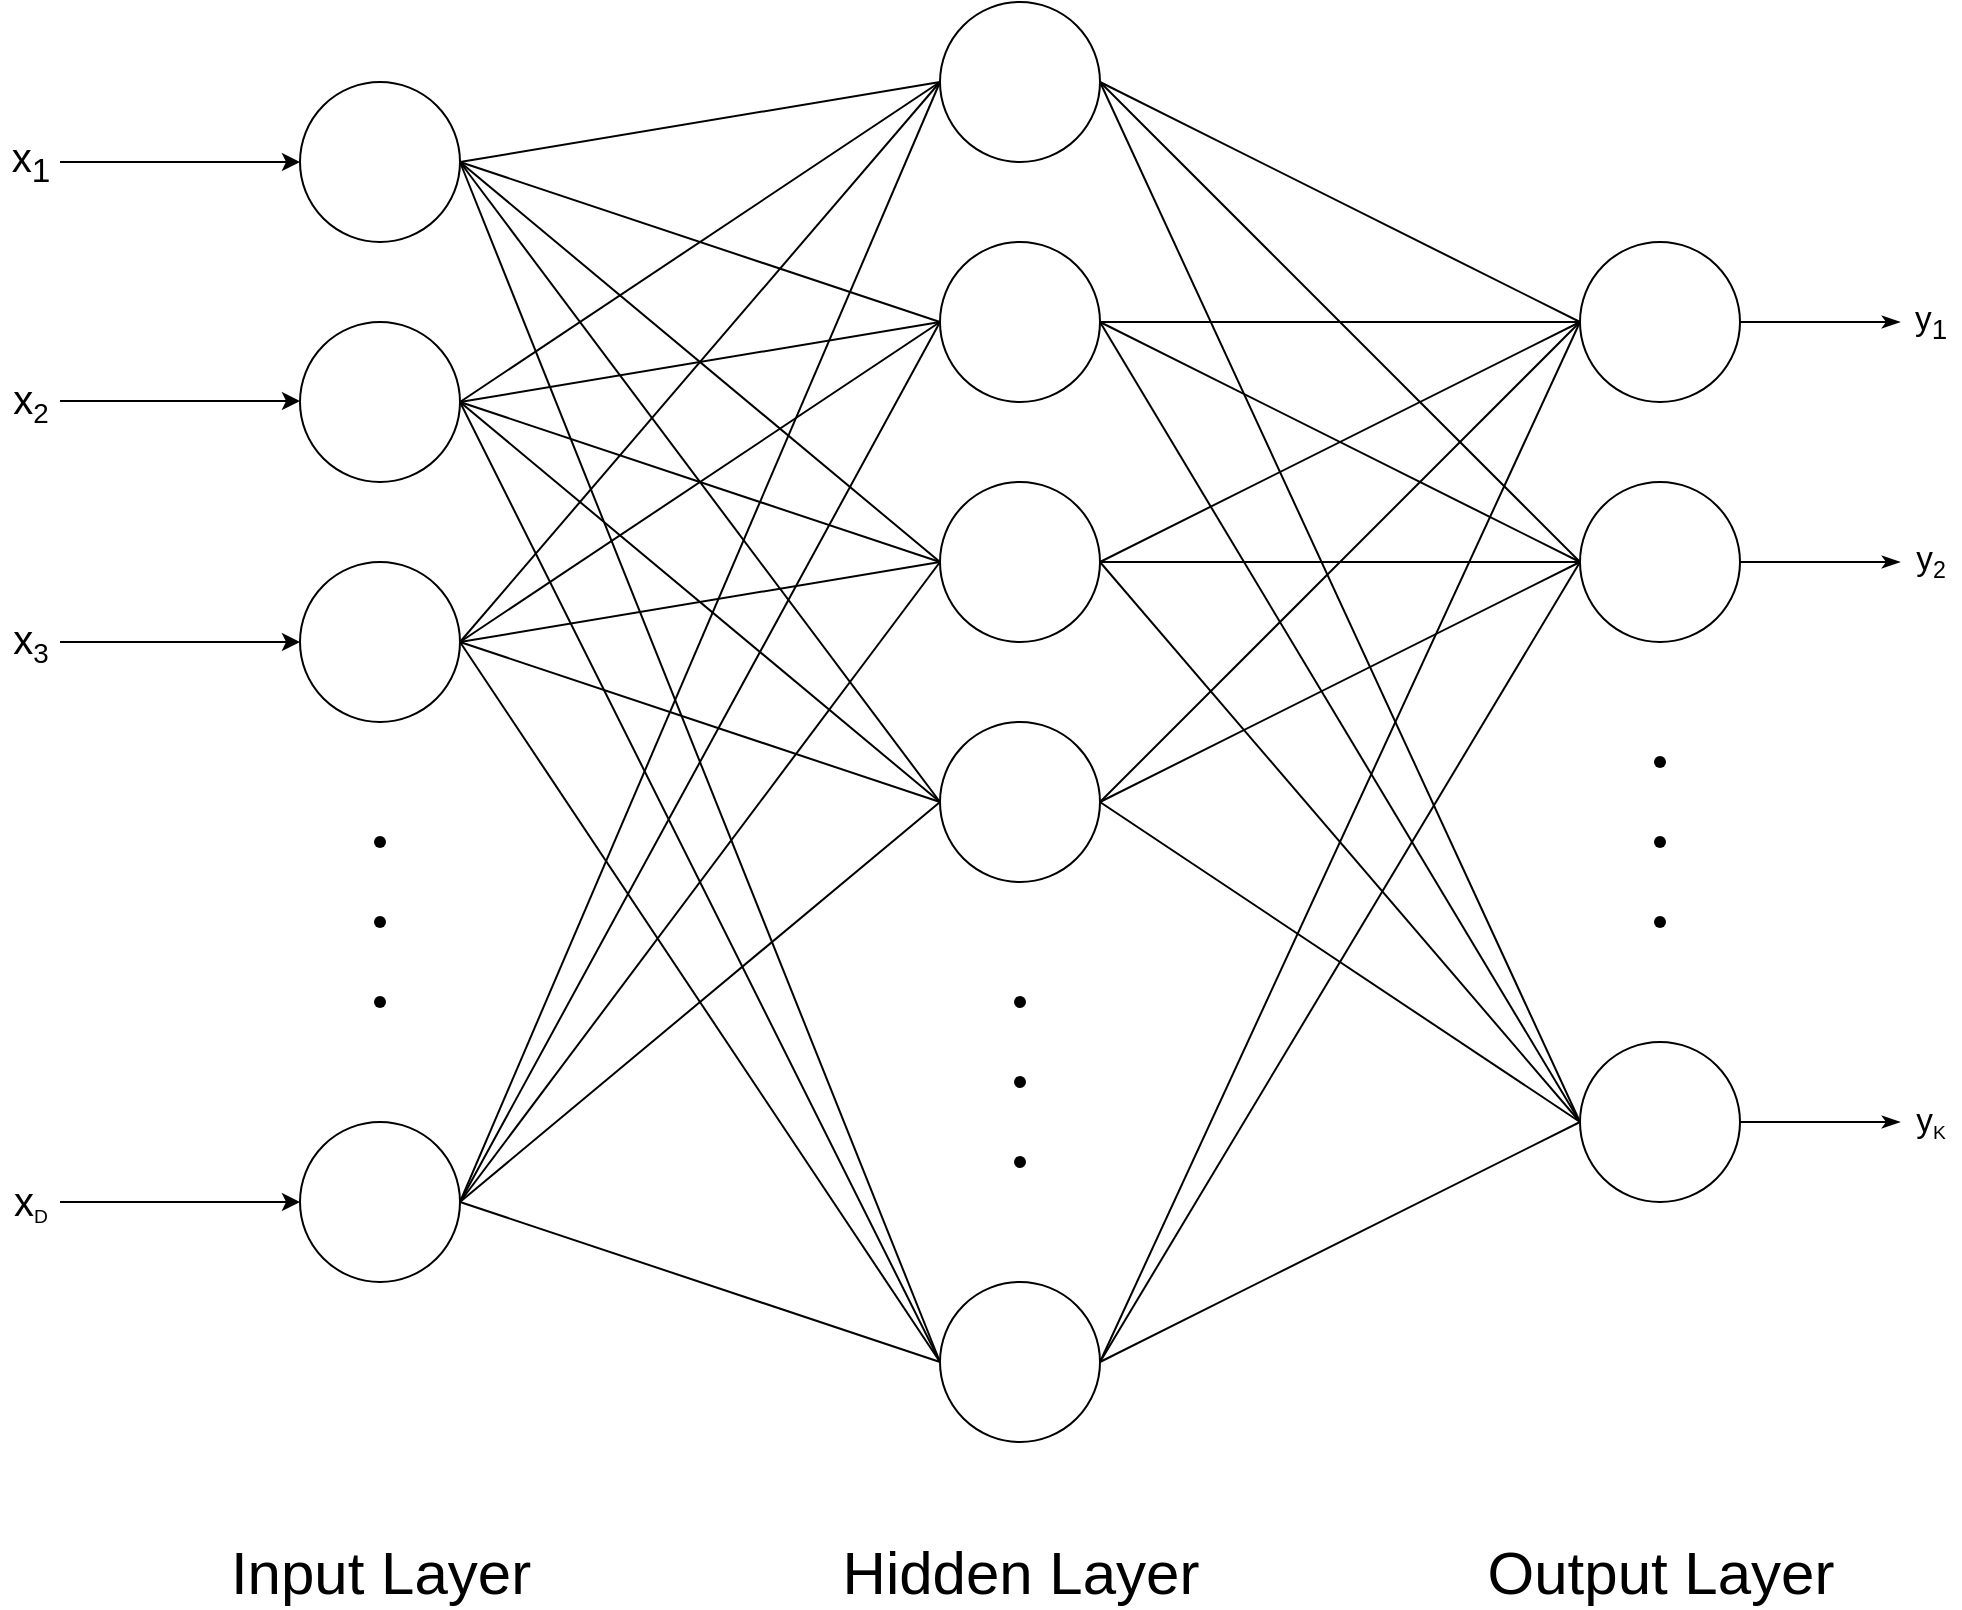 <mxfile version="14.6.1" type="github" pages="2">
  <diagram id="xYctWNXIILo5AqreTcQN" name="network_one">
    <mxGraphModel dx="1422" dy="832" grid="1" gridSize="10" guides="1" tooltips="1" connect="1" arrows="1" fold="1" page="1" pageScale="1" pageWidth="827" pageHeight="1169" math="0" shadow="0">
      <root>
        <mxCell id="0" />
        <mxCell id="1" parent="0" />
        <mxCell id="u09HpfcCriapkDaa9-cm-1" value="" style="ellipse;whiteSpace=wrap;html=1;aspect=fixed;" parent="1" vertex="1">
          <mxGeometry x="360" y="360" width="80" height="80" as="geometry" />
        </mxCell>
        <mxCell id="u09HpfcCriapkDaa9-cm-2" value="" style="ellipse;whiteSpace=wrap;html=1;aspect=fixed;" parent="1" vertex="1">
          <mxGeometry x="360" y="480" width="80" height="80" as="geometry" />
        </mxCell>
        <mxCell id="u09HpfcCriapkDaa9-cm-11" value="" style="ellipse;whiteSpace=wrap;html=1;aspect=fixed;" parent="1" vertex="1">
          <mxGeometry x="680" y="200" width="80" height="80" as="geometry" />
        </mxCell>
        <mxCell id="u09HpfcCriapkDaa9-cm-12" value="" style="ellipse;whiteSpace=wrap;html=1;aspect=fixed;" parent="1" vertex="1">
          <mxGeometry x="680" y="320" width="80" height="80" as="geometry" />
        </mxCell>
        <mxCell id="u09HpfcCriapkDaa9-cm-13" value="" style="ellipse;whiteSpace=wrap;html=1;aspect=fixed;" parent="1" vertex="1">
          <mxGeometry x="680" y="440" width="80" height="80" as="geometry" />
        </mxCell>
        <mxCell id="u09HpfcCriapkDaa9-cm-14" value="" style="ellipse;whiteSpace=wrap;html=1;aspect=fixed;" parent="1" vertex="1">
          <mxGeometry x="680" y="840" width="80" height="80" as="geometry" />
        </mxCell>
        <mxCell id="u09HpfcCriapkDaa9-cm-17" value="" style="endArrow=none;html=1;entryX=0;entryY=0.5;entryDx=0;entryDy=0;exitX=1;exitY=0.5;exitDx=0;exitDy=0;" parent="1" source="u09HpfcCriapkDaa9-cm-12" edge="1">
          <mxGeometry width="50" height="50" relative="1" as="geometry">
            <mxPoint x="760" y="440" as="sourcePoint" />
            <mxPoint x="1000" y="480" as="targetPoint" />
          </mxGeometry>
        </mxCell>
        <mxCell id="u09HpfcCriapkDaa9-cm-18" value="" style="endArrow=none;html=1;exitX=1;exitY=0.5;exitDx=0;exitDy=0;" parent="1" source="u09HpfcCriapkDaa9-cm-13" edge="1">
          <mxGeometry width="50" height="50" relative="1" as="geometry">
            <mxPoint x="760" y="560" as="sourcePoint" />
            <mxPoint x="1000" y="480" as="targetPoint" />
          </mxGeometry>
        </mxCell>
        <mxCell id="u09HpfcCriapkDaa9-cm-28" value="" style="ellipse;whiteSpace=wrap;html=1;aspect=fixed;" parent="1" vertex="1">
          <mxGeometry x="360" y="240" width="80" height="80" as="geometry" />
        </mxCell>
        <mxCell id="u09HpfcCriapkDaa9-cm-29" value="" style="endArrow=none;html=1;entryX=0;entryY=0.5;entryDx=0;entryDy=0;exitX=1;exitY=0.5;exitDx=0;exitDy=0;endFill=0;" parent="1" target="u09HpfcCriapkDaa9-cm-11" edge="1">
          <mxGeometry width="50" height="50" relative="1" as="geometry">
            <mxPoint x="440" y="280" as="sourcePoint" />
            <mxPoint x="680" y="320" as="targetPoint" />
          </mxGeometry>
        </mxCell>
        <mxCell id="u09HpfcCriapkDaa9-cm-30" value="" style="ellipse;whiteSpace=wrap;html=1;aspect=fixed;" parent="1" vertex="1">
          <mxGeometry x="360" y="760" width="80" height="80" as="geometry" />
        </mxCell>
        <mxCell id="u09HpfcCriapkDaa9-cm-145" style="edgeStyle=orthogonalEdgeStyle;rounded=0;orthogonalLoop=1;jettySize=auto;html=1;exitX=1;exitY=0.5;exitDx=0;exitDy=0;endArrow=classicThin;endFill=1;" parent="1" source="u09HpfcCriapkDaa9-cm-33" edge="1">
          <mxGeometry relative="1" as="geometry">
            <mxPoint x="1160" y="360" as="targetPoint" />
          </mxGeometry>
        </mxCell>
        <mxCell id="u09HpfcCriapkDaa9-cm-33" value="" style="ellipse;whiteSpace=wrap;html=1;aspect=fixed;" parent="1" vertex="1">
          <mxGeometry x="1000" y="320" width="80" height="80" as="geometry" />
        </mxCell>
        <mxCell id="u09HpfcCriapkDaa9-cm-146" style="edgeStyle=orthogonalEdgeStyle;rounded=0;orthogonalLoop=1;jettySize=auto;html=1;endArrow=classicThin;endFill=1;" parent="1" source="u09HpfcCriapkDaa9-cm-37" edge="1">
          <mxGeometry relative="1" as="geometry">
            <mxPoint x="1160" y="480" as="targetPoint" />
          </mxGeometry>
        </mxCell>
        <mxCell id="u09HpfcCriapkDaa9-cm-37" value="" style="ellipse;whiteSpace=wrap;html=1;aspect=fixed;" parent="1" vertex="1">
          <mxGeometry x="1000" y="440" width="80" height="80" as="geometry" />
        </mxCell>
        <mxCell id="u09HpfcCriapkDaa9-cm-40" value="" style="endArrow=none;html=1;entryX=0;entryY=0.5;entryDx=0;entryDy=0;exitX=1;exitY=0.5;exitDx=0;exitDy=0;" parent="1" source="u09HpfcCriapkDaa9-cm-11" edge="1">
          <mxGeometry width="50" height="50" relative="1" as="geometry">
            <mxPoint x="760" y="320" as="sourcePoint" />
            <mxPoint x="1000" y="360" as="targetPoint" />
          </mxGeometry>
        </mxCell>
        <mxCell id="u09HpfcCriapkDaa9-cm-49" value="" style="ellipse;whiteSpace=wrap;html=1;aspect=fixed;" parent="1" vertex="1">
          <mxGeometry x="680" y="560" width="80" height="80" as="geometry" />
        </mxCell>
        <mxCell id="u09HpfcCriapkDaa9-cm-54" value="" style="endArrow=none;html=1;exitX=1;exitY=0.5;exitDx=0;exitDy=0;entryX=0;entryY=0.5;entryDx=0;entryDy=0;" parent="1" source="u09HpfcCriapkDaa9-cm-49" target="u09HpfcCriapkDaa9-cm-37" edge="1">
          <mxGeometry width="50" height="50" relative="1" as="geometry">
            <mxPoint x="760" y="680" as="sourcePoint" />
            <mxPoint x="1000" y="600" as="targetPoint" />
          </mxGeometry>
        </mxCell>
        <mxCell id="u09HpfcCriapkDaa9-cm-56" value="" style="endArrow=none;html=1;entryX=0;entryY=0.5;entryDx=0;entryDy=0;exitX=1;exitY=0.5;exitDx=0;exitDy=0;" parent="1" source="u09HpfcCriapkDaa9-cm-49" target="u09HpfcCriapkDaa9-cm-60" edge="1">
          <mxGeometry width="50" height="50" relative="1" as="geometry">
            <mxPoint x="760" y="680" as="sourcePoint" />
            <mxPoint x="1000" y="720" as="targetPoint" />
          </mxGeometry>
        </mxCell>
        <mxCell id="u09HpfcCriapkDaa9-cm-147" style="edgeStyle=orthogonalEdgeStyle;rounded=0;orthogonalLoop=1;jettySize=auto;html=1;endArrow=classicThin;endFill=1;" parent="1" source="u09HpfcCriapkDaa9-cm-60" edge="1">
          <mxGeometry relative="1" as="geometry">
            <mxPoint x="1160" y="760" as="targetPoint" />
          </mxGeometry>
        </mxCell>
        <mxCell id="u09HpfcCriapkDaa9-cm-60" value="" style="ellipse;whiteSpace=wrap;html=1;aspect=fixed;" parent="1" vertex="1">
          <mxGeometry x="1000" y="720" width="80" height="80" as="geometry" />
        </mxCell>
        <mxCell id="u09HpfcCriapkDaa9-cm-61" value="" style="endArrow=none;html=1;exitX=1;exitY=0.5;exitDx=0;exitDy=0;entryX=0;entryY=0.5;entryDx=0;entryDy=0;" parent="1" source="u09HpfcCriapkDaa9-cm-14" target="u09HpfcCriapkDaa9-cm-60" edge="1">
          <mxGeometry width="50" height="50" relative="1" as="geometry">
            <mxPoint x="760" y="920" as="sourcePoint" />
            <mxPoint x="1000" y="840" as="targetPoint" />
          </mxGeometry>
        </mxCell>
        <mxCell id="u09HpfcCriapkDaa9-cm-63" value="" style="endArrow=none;html=1;exitX=1;exitY=0.5;exitDx=0;exitDy=0;" parent="1" source="u09HpfcCriapkDaa9-cm-12" edge="1">
          <mxGeometry width="50" height="50" relative="1" as="geometry">
            <mxPoint x="760" y="440" as="sourcePoint" />
            <mxPoint x="1000" y="360" as="targetPoint" />
          </mxGeometry>
        </mxCell>
        <mxCell id="u09HpfcCriapkDaa9-cm-98" value="" style="shape=waypoint;sketch=0;size=6;pointerEvents=1;points=[];fillColor=none;resizable=0;rotatable=0;perimeter=centerPerimeter;snapToPoint=1;" parent="1" vertex="1">
          <mxGeometry x="380" y="600" width="40" height="40" as="geometry" />
        </mxCell>
        <mxCell id="u09HpfcCriapkDaa9-cm-99" value="" style="shape=waypoint;sketch=0;size=6;pointerEvents=1;points=[];fillColor=none;resizable=0;rotatable=0;perimeter=centerPerimeter;snapToPoint=1;" parent="1" vertex="1">
          <mxGeometry x="380" y="640" width="40" height="40" as="geometry" />
        </mxCell>
        <mxCell id="u09HpfcCriapkDaa9-cm-100" value="" style="shape=waypoint;sketch=0;size=6;pointerEvents=1;points=[];fillColor=none;resizable=0;rotatable=0;perimeter=centerPerimeter;snapToPoint=1;" parent="1" vertex="1">
          <mxGeometry x="380" y="680" width="40" height="40" as="geometry" />
        </mxCell>
        <mxCell id="u09HpfcCriapkDaa9-cm-101" value="" style="shape=waypoint;sketch=0;size=6;pointerEvents=1;points=[];fillColor=none;resizable=0;rotatable=0;perimeter=centerPerimeter;snapToPoint=1;" parent="1" vertex="1">
          <mxGeometry x="700" y="680" width="40" height="40" as="geometry" />
        </mxCell>
        <mxCell id="u09HpfcCriapkDaa9-cm-102" value="" style="shape=waypoint;sketch=0;size=6;pointerEvents=1;points=[];fillColor=none;resizable=0;rotatable=0;perimeter=centerPerimeter;snapToPoint=1;" parent="1" vertex="1">
          <mxGeometry x="700" y="720" width="40" height="40" as="geometry" />
        </mxCell>
        <mxCell id="u09HpfcCriapkDaa9-cm-103" value="" style="shape=waypoint;sketch=0;size=6;pointerEvents=1;points=[];fillColor=none;resizable=0;rotatable=0;perimeter=centerPerimeter;snapToPoint=1;" parent="1" vertex="1">
          <mxGeometry x="700" y="760" width="40" height="40" as="geometry" />
        </mxCell>
        <mxCell id="u09HpfcCriapkDaa9-cm-114" value="" style="endArrow=none;html=1;entryX=0;entryY=0.5;entryDx=0;entryDy=0;exitX=1;exitY=0.5;exitDx=0;exitDy=0;endFill=0;" parent="1" target="u09HpfcCriapkDaa9-cm-12" edge="1">
          <mxGeometry width="50" height="50" relative="1" as="geometry">
            <mxPoint x="440" y="400" as="sourcePoint" />
            <mxPoint x="680" y="440" as="targetPoint" />
          </mxGeometry>
        </mxCell>
        <mxCell id="u09HpfcCriapkDaa9-cm-115" value="" style="endArrow=none;html=1;entryX=0;entryY=0.5;entryDx=0;entryDy=0;exitX=1;exitY=0.5;exitDx=0;exitDy=0;endFill=0;" parent="1" target="u09HpfcCriapkDaa9-cm-13" edge="1">
          <mxGeometry width="50" height="50" relative="1" as="geometry">
            <mxPoint x="440" y="520" as="sourcePoint" />
            <mxPoint x="680" y="560" as="targetPoint" />
          </mxGeometry>
        </mxCell>
        <mxCell id="u09HpfcCriapkDaa9-cm-116" value="" style="endArrow=none;html=1;entryX=0;entryY=0.5;entryDx=0;entryDy=0;exitX=1;exitY=0.5;exitDx=0;exitDy=0;endFill=0;" parent="1" target="u09HpfcCriapkDaa9-cm-14" edge="1">
          <mxGeometry width="50" height="50" relative="1" as="geometry">
            <mxPoint x="440" y="800" as="sourcePoint" />
            <mxPoint x="680" y="840" as="targetPoint" />
          </mxGeometry>
        </mxCell>
        <mxCell id="u09HpfcCriapkDaa9-cm-118" value="" style="endArrow=none;html=1;entryX=0;entryY=0.5;entryDx=0;entryDy=0;exitX=1;exitY=0.5;exitDx=0;exitDy=0;endFill=0;" parent="1" source="u09HpfcCriapkDaa9-cm-1" target="u09HpfcCriapkDaa9-cm-11" edge="1">
          <mxGeometry width="50" height="50" relative="1" as="geometry">
            <mxPoint x="440" y="280" as="sourcePoint" />
            <mxPoint x="680" y="320" as="targetPoint" />
          </mxGeometry>
        </mxCell>
        <mxCell id="u09HpfcCriapkDaa9-cm-119" value="" style="endArrow=none;html=1;entryX=0;entryY=0.5;entryDx=0;entryDy=0;exitX=1;exitY=0.5;exitDx=0;exitDy=0;endFill=0;" parent="1" target="u09HpfcCriapkDaa9-cm-12" edge="1">
          <mxGeometry width="50" height="50" relative="1" as="geometry">
            <mxPoint x="440" y="520" as="sourcePoint" />
            <mxPoint x="680" y="440" as="targetPoint" />
          </mxGeometry>
        </mxCell>
        <mxCell id="u09HpfcCriapkDaa9-cm-120" value="" style="endArrow=none;html=1;entryX=0;entryY=0.5;entryDx=0;entryDy=0;exitX=1;exitY=0.5;exitDx=0;exitDy=0;endFill=0;" parent="1" source="u09HpfcCriapkDaa9-cm-30" target="u09HpfcCriapkDaa9-cm-49" edge="1">
          <mxGeometry width="50" height="50" relative="1" as="geometry">
            <mxPoint x="440" y="800" as="sourcePoint" />
            <mxPoint x="680" y="720" as="targetPoint" />
          </mxGeometry>
        </mxCell>
        <mxCell id="u09HpfcCriapkDaa9-cm-121" value="" style="endArrow=none;html=1;entryX=0;entryY=0.5;entryDx=0;entryDy=0;exitX=1;exitY=0.5;exitDx=0;exitDy=0;endFill=0;" parent="1" target="u09HpfcCriapkDaa9-cm-12" edge="1">
          <mxGeometry width="50" height="50" relative="1" as="geometry">
            <mxPoint x="440" y="280" as="sourcePoint" />
            <mxPoint x="680" y="320" as="targetPoint" />
          </mxGeometry>
        </mxCell>
        <mxCell id="u09HpfcCriapkDaa9-cm-122" value="" style="endArrow=none;html=1;entryX=0;entryY=0.5;entryDx=0;entryDy=0;exitX=1;exitY=0.5;exitDx=0;exitDy=0;endFill=0;" parent="1" target="u09HpfcCriapkDaa9-cm-13" edge="1">
          <mxGeometry width="50" height="50" relative="1" as="geometry">
            <mxPoint x="440" y="400" as="sourcePoint" />
            <mxPoint x="680" y="560" as="targetPoint" />
          </mxGeometry>
        </mxCell>
        <mxCell id="u09HpfcCriapkDaa9-cm-123" value="" style="endArrow=none;html=1;entryX=0;entryY=0.5;entryDx=0;entryDy=0;exitX=1;exitY=0.5;exitDx=0;exitDy=0;endFill=0;" parent="1" target="u09HpfcCriapkDaa9-cm-49" edge="1">
          <mxGeometry width="50" height="50" relative="1" as="geometry">
            <mxPoint x="440" y="520" as="sourcePoint" />
            <mxPoint x="680" y="680" as="targetPoint" />
          </mxGeometry>
        </mxCell>
        <mxCell id="u09HpfcCriapkDaa9-cm-124" value="" style="endArrow=none;html=1;entryX=0;entryY=0.5;entryDx=0;entryDy=0;exitX=1;exitY=0.5;exitDx=0;exitDy=0;endFill=0;" parent="1" target="u09HpfcCriapkDaa9-cm-14" edge="1">
          <mxGeometry width="50" height="50" relative="1" as="geometry">
            <mxPoint x="440" y="520" as="sourcePoint" />
            <mxPoint x="680" y="680" as="targetPoint" />
          </mxGeometry>
        </mxCell>
        <mxCell id="u09HpfcCriapkDaa9-cm-125" value="" style="endArrow=none;html=1;entryX=0;entryY=0.5;entryDx=0;entryDy=0;exitX=1;exitY=0.5;exitDx=0;exitDy=0;endFill=0;" parent="1" target="u09HpfcCriapkDaa9-cm-13" edge="1">
          <mxGeometry width="50" height="50" relative="1" as="geometry">
            <mxPoint x="440" y="800" as="sourcePoint" />
            <mxPoint x="680" y="680" as="targetPoint" />
          </mxGeometry>
        </mxCell>
        <mxCell id="u09HpfcCriapkDaa9-cm-126" value="" style="endArrow=none;html=1;entryX=0;entryY=0.5;entryDx=0;entryDy=0;exitX=1;exitY=0.5;exitDx=0;exitDy=0;endFill=0;" parent="1" target="u09HpfcCriapkDaa9-cm-11" edge="1">
          <mxGeometry width="50" height="50" relative="1" as="geometry">
            <mxPoint x="440" y="520" as="sourcePoint" />
            <mxPoint x="680" y="280" as="targetPoint" />
          </mxGeometry>
        </mxCell>
        <mxCell id="u09HpfcCriapkDaa9-cm-127" value="" style="endArrow=none;html=1;entryX=0;entryY=0.5;entryDx=0;entryDy=0;exitX=1;exitY=0.5;exitDx=0;exitDy=0;endFill=0;" parent="1" target="u09HpfcCriapkDaa9-cm-13" edge="1">
          <mxGeometry width="50" height="50" relative="1" as="geometry">
            <mxPoint x="440" y="280" as="sourcePoint" />
            <mxPoint x="680" y="320" as="targetPoint" />
          </mxGeometry>
        </mxCell>
        <mxCell id="u09HpfcCriapkDaa9-cm-128" value="" style="endArrow=none;html=1;entryX=0;entryY=0.5;entryDx=0;entryDy=0;exitX=1;exitY=0.5;exitDx=0;exitDy=0;endFill=0;" parent="1" target="u09HpfcCriapkDaa9-cm-49" edge="1">
          <mxGeometry width="50" height="50" relative="1" as="geometry">
            <mxPoint x="440" y="280" as="sourcePoint" />
            <mxPoint x="680" y="560" as="targetPoint" />
          </mxGeometry>
        </mxCell>
        <mxCell id="u09HpfcCriapkDaa9-cm-129" value="" style="endArrow=none;html=1;entryX=0;entryY=0.5;entryDx=0;entryDy=0;exitX=1;exitY=0.5;exitDx=0;exitDy=0;endFill=0;" parent="1" target="u09HpfcCriapkDaa9-cm-14" edge="1">
          <mxGeometry width="50" height="50" relative="1" as="geometry">
            <mxPoint x="440" y="280" as="sourcePoint" />
            <mxPoint x="680" y="680" as="targetPoint" />
          </mxGeometry>
        </mxCell>
        <mxCell id="u09HpfcCriapkDaa9-cm-130" value="" style="endArrow=none;html=1;exitX=1;exitY=0.5;exitDx=0;exitDy=0;endFill=0;entryX=0;entryY=0.5;entryDx=0;entryDy=0;" parent="1" target="u09HpfcCriapkDaa9-cm-49" edge="1">
          <mxGeometry width="50" height="50" relative="1" as="geometry">
            <mxPoint x="440" y="400" as="sourcePoint" />
            <mxPoint x="680" y="680" as="targetPoint" />
          </mxGeometry>
        </mxCell>
        <mxCell id="u09HpfcCriapkDaa9-cm-131" value="" style="endArrow=none;html=1;exitX=1;exitY=0.5;exitDx=0;exitDy=0;endFill=0;entryX=0;entryY=0.5;entryDx=0;entryDy=0;" parent="1" target="u09HpfcCriapkDaa9-cm-14" edge="1">
          <mxGeometry width="50" height="50" relative="1" as="geometry">
            <mxPoint x="440" y="400" as="sourcePoint" />
            <mxPoint x="680" y="680" as="targetPoint" />
          </mxGeometry>
        </mxCell>
        <mxCell id="u09HpfcCriapkDaa9-cm-132" value="" style="endArrow=none;html=1;entryX=0;entryY=0.5;entryDx=0;entryDy=0;exitX=1;exitY=0.5;exitDx=0;exitDy=0;endFill=0;" parent="1" target="u09HpfcCriapkDaa9-cm-12" edge="1">
          <mxGeometry width="50" height="50" relative="1" as="geometry">
            <mxPoint x="440" y="800" as="sourcePoint" />
            <mxPoint x="680" y="560" as="targetPoint" />
          </mxGeometry>
        </mxCell>
        <mxCell id="u09HpfcCriapkDaa9-cm-133" value="" style="endArrow=none;html=1;entryX=0;entryY=0.5;entryDx=0;entryDy=0;exitX=1;exitY=0.5;exitDx=0;exitDy=0;endFill=0;" parent="1" target="u09HpfcCriapkDaa9-cm-11" edge="1">
          <mxGeometry width="50" height="50" relative="1" as="geometry">
            <mxPoint x="440" y="800" as="sourcePoint" />
            <mxPoint x="680" y="440" as="targetPoint" />
          </mxGeometry>
        </mxCell>
        <mxCell id="u09HpfcCriapkDaa9-cm-134" value="" style="shape=waypoint;sketch=0;size=6;pointerEvents=1;points=[];fillColor=none;resizable=0;rotatable=0;perimeter=centerPerimeter;snapToPoint=1;" parent="1" vertex="1">
          <mxGeometry x="1020" y="560" width="40" height="40" as="geometry" />
        </mxCell>
        <mxCell id="u09HpfcCriapkDaa9-cm-135" value="" style="shape=waypoint;sketch=0;size=6;pointerEvents=1;points=[];fillColor=none;resizable=0;rotatable=0;perimeter=centerPerimeter;snapToPoint=1;" parent="1" vertex="1">
          <mxGeometry x="1020" y="600" width="40" height="40" as="geometry" />
        </mxCell>
        <mxCell id="u09HpfcCriapkDaa9-cm-136" value="" style="shape=waypoint;sketch=0;size=6;pointerEvents=1;points=[];fillColor=none;resizable=0;rotatable=0;perimeter=centerPerimeter;snapToPoint=1;" parent="1" vertex="1">
          <mxGeometry x="1020" y="640" width="40" height="40" as="geometry" />
        </mxCell>
        <mxCell id="u09HpfcCriapkDaa9-cm-137" value="" style="endArrow=none;html=1;exitX=1;exitY=0.5;exitDx=0;exitDy=0;entryX=0;entryY=0.5;entryDx=0;entryDy=0;" parent="1" source="u09HpfcCriapkDaa9-cm-13" edge="1">
          <mxGeometry width="50" height="50" relative="1" as="geometry">
            <mxPoint x="760" y="560" as="sourcePoint" />
            <mxPoint x="1000" y="360" as="targetPoint" />
          </mxGeometry>
        </mxCell>
        <mxCell id="u09HpfcCriapkDaa9-cm-138" value="" style="endArrow=none;html=1;exitX=1;exitY=0.5;exitDx=0;exitDy=0;entryX=0;entryY=0.5;entryDx=0;entryDy=0;" parent="1" source="u09HpfcCriapkDaa9-cm-49" target="u09HpfcCriapkDaa9-cm-33" edge="1">
          <mxGeometry width="50" height="50" relative="1" as="geometry">
            <mxPoint x="760" y="680" as="sourcePoint" />
            <mxPoint x="1000" y="480" as="targetPoint" />
          </mxGeometry>
        </mxCell>
        <mxCell id="u09HpfcCriapkDaa9-cm-139" value="" style="endArrow=none;html=1;entryX=0;entryY=0.5;entryDx=0;entryDy=0;exitX=1;exitY=0.5;exitDx=0;exitDy=0;" parent="1" source="u09HpfcCriapkDaa9-cm-11" target="u09HpfcCriapkDaa9-cm-37" edge="1">
          <mxGeometry width="50" height="50" relative="1" as="geometry">
            <mxPoint x="760" y="320" as="sourcePoint" />
            <mxPoint x="1000" y="360" as="targetPoint" />
          </mxGeometry>
        </mxCell>
        <mxCell id="u09HpfcCriapkDaa9-cm-140" value="" style="endArrow=none;html=1;entryX=0;entryY=0.5;entryDx=0;entryDy=0;exitX=1;exitY=0.5;exitDx=0;exitDy=0;" parent="1" source="u09HpfcCriapkDaa9-cm-11" target="u09HpfcCriapkDaa9-cm-60" edge="1">
          <mxGeometry width="50" height="50" relative="1" as="geometry">
            <mxPoint x="760" y="320" as="sourcePoint" />
            <mxPoint x="1000" y="480" as="targetPoint" />
          </mxGeometry>
        </mxCell>
        <mxCell id="u09HpfcCriapkDaa9-cm-141" value="" style="endArrow=none;html=1;entryX=0;entryY=0.5;entryDx=0;entryDy=0;exitX=1;exitY=0.5;exitDx=0;exitDy=0;" parent="1" source="u09HpfcCriapkDaa9-cm-12" target="u09HpfcCriapkDaa9-cm-60" edge="1">
          <mxGeometry width="50" height="50" relative="1" as="geometry">
            <mxPoint x="760" y="440" as="sourcePoint" />
            <mxPoint x="1000" y="880" as="targetPoint" />
          </mxGeometry>
        </mxCell>
        <mxCell id="u09HpfcCriapkDaa9-cm-142" value="" style="endArrow=none;html=1;entryX=0;entryY=0.5;entryDx=0;entryDy=0;exitX=1;exitY=0.5;exitDx=0;exitDy=0;" parent="1" source="u09HpfcCriapkDaa9-cm-13" target="u09HpfcCriapkDaa9-cm-60" edge="1">
          <mxGeometry width="50" height="50" relative="1" as="geometry">
            <mxPoint x="760" y="560" as="sourcePoint" />
            <mxPoint x="1000" y="880" as="targetPoint" />
          </mxGeometry>
        </mxCell>
        <mxCell id="u09HpfcCriapkDaa9-cm-143" value="" style="endArrow=none;html=1;exitX=1;exitY=0.5;exitDx=0;exitDy=0;entryX=0;entryY=0.5;entryDx=0;entryDy=0;" parent="1" source="u09HpfcCriapkDaa9-cm-14" target="u09HpfcCriapkDaa9-cm-37" edge="1">
          <mxGeometry width="50" height="50" relative="1" as="geometry">
            <mxPoint x="760" y="960" as="sourcePoint" />
            <mxPoint x="1000" y="760" as="targetPoint" />
          </mxGeometry>
        </mxCell>
        <mxCell id="u09HpfcCriapkDaa9-cm-144" value="" style="endArrow=none;html=1;exitX=1;exitY=0.5;exitDx=0;exitDy=0;entryX=0;entryY=0.5;entryDx=0;entryDy=0;" parent="1" source="u09HpfcCriapkDaa9-cm-14" target="u09HpfcCriapkDaa9-cm-33" edge="1">
          <mxGeometry width="50" height="50" relative="1" as="geometry">
            <mxPoint x="760" y="960" as="sourcePoint" />
            <mxPoint x="1000" y="480" as="targetPoint" />
          </mxGeometry>
        </mxCell>
        <mxCell id="u09HpfcCriapkDaa9-cm-148" value="" style="endArrow=classic;html=1;entryX=0;entryY=0.5;entryDx=0;entryDy=0;" parent="1" target="u09HpfcCriapkDaa9-cm-28" edge="1">
          <mxGeometry width="50" height="50" relative="1" as="geometry">
            <mxPoint x="240" y="280" as="sourcePoint" />
            <mxPoint x="290" y="270" as="targetPoint" />
          </mxGeometry>
        </mxCell>
        <mxCell id="u09HpfcCriapkDaa9-cm-149" value="" style="endArrow=classic;html=1;entryX=0;entryY=0.5;entryDx=0;entryDy=0;" parent="1" edge="1">
          <mxGeometry width="50" height="50" relative="1" as="geometry">
            <mxPoint x="240" y="399.5" as="sourcePoint" />
            <mxPoint x="360" y="399.5" as="targetPoint" />
          </mxGeometry>
        </mxCell>
        <mxCell id="u09HpfcCriapkDaa9-cm-150" value="" style="endArrow=classic;html=1;entryX=0;entryY=0.5;entryDx=0;entryDy=0;" parent="1" edge="1">
          <mxGeometry width="50" height="50" relative="1" as="geometry">
            <mxPoint x="240" y="520" as="sourcePoint" />
            <mxPoint x="360" y="520" as="targetPoint" />
          </mxGeometry>
        </mxCell>
        <mxCell id="u09HpfcCriapkDaa9-cm-151" value="" style="endArrow=classic;html=1;entryX=0;entryY=0.5;entryDx=0;entryDy=0;" parent="1" edge="1">
          <mxGeometry width="50" height="50" relative="1" as="geometry">
            <mxPoint x="240" y="800" as="sourcePoint" />
            <mxPoint x="360" y="800" as="targetPoint" />
          </mxGeometry>
        </mxCell>
        <mxCell id="u09HpfcCriapkDaa9-cm-183" value="&lt;font style=&quot;font-size: 20px&quot;&gt;x&lt;sub&gt;1&lt;/sub&gt;&lt;/font&gt;" style="text;html=1;align=center;verticalAlign=middle;resizable=0;points=[];autosize=1;strokeColor=none;" parent="1" vertex="1">
          <mxGeometry x="210" y="265" width="30" height="30" as="geometry" />
        </mxCell>
        <mxCell id="u09HpfcCriapkDaa9-cm-184" value="&lt;font style=&quot;font-size: 20px&quot;&gt;x&lt;/font&gt;&lt;font style=&quot;font-size: 16.667px&quot;&gt;&lt;sub&gt;2&lt;/sub&gt;&lt;/font&gt;" style="text;html=1;align=center;verticalAlign=middle;resizable=0;points=[];autosize=1;strokeColor=none;" parent="1" vertex="1">
          <mxGeometry x="210" y="385" width="30" height="30" as="geometry" />
        </mxCell>
        <mxCell id="u09HpfcCriapkDaa9-cm-185" value="&lt;font style=&quot;font-size: 20px&quot;&gt;x&lt;/font&gt;&lt;font style=&quot;font-size: 16.667px&quot;&gt;&lt;sub&gt;3&lt;/sub&gt;&lt;/font&gt;" style="text;html=1;align=center;verticalAlign=middle;resizable=0;points=[];autosize=1;strokeColor=none;" parent="1" vertex="1">
          <mxGeometry x="210" y="505" width="30" height="30" as="geometry" />
        </mxCell>
        <mxCell id="u09HpfcCriapkDaa9-cm-186" value="&lt;font style=&quot;font-size: 20px&quot;&gt;x&lt;/font&gt;&lt;font style=&quot;font-size: 11.574px&quot;&gt;&lt;sub&gt;D&lt;/sub&gt;&lt;/font&gt;" style="text;html=1;align=center;verticalAlign=middle;resizable=0;points=[];autosize=1;strokeColor=none;" parent="1" vertex="1">
          <mxGeometry x="210" y="785" width="30" height="30" as="geometry" />
        </mxCell>
        <mxCell id="u09HpfcCriapkDaa9-cm-188" value="&lt;span style=&quot;font-size: 16.667px&quot;&gt;y&lt;sub&gt;1&lt;/sub&gt;&lt;/span&gt;" style="text;html=1;align=center;verticalAlign=middle;resizable=0;points=[];autosize=1;strokeColor=none;" parent="1" vertex="1">
          <mxGeometry x="1160" y="350" width="30" height="20" as="geometry" />
        </mxCell>
        <mxCell id="u09HpfcCriapkDaa9-cm-189" value="&lt;span style=&quot;font-size: 16.667px&quot;&gt;y&lt;/span&gt;&lt;span style=&quot;font-size: 13.889px&quot;&gt;&lt;sub&gt;2&lt;/sub&gt;&lt;/span&gt;" style="text;html=1;align=center;verticalAlign=middle;resizable=0;points=[];autosize=1;strokeColor=none;" parent="1" vertex="1">
          <mxGeometry x="1160" y="470" width="30" height="20" as="geometry" />
        </mxCell>
        <mxCell id="u09HpfcCriapkDaa9-cm-190" value="&lt;span style=&quot;font-size: 16.667px&quot;&gt;y&lt;/span&gt;&lt;span style=&quot;font-size: 11.574px&quot;&gt;&lt;sub&gt;K&lt;/sub&gt;&lt;/span&gt;" style="text;html=1;align=center;verticalAlign=middle;resizable=0;points=[];autosize=1;strokeColor=none;" parent="1" vertex="1">
          <mxGeometry x="1160" y="750" width="30" height="20" as="geometry" />
        </mxCell>
        <mxCell id="u09HpfcCriapkDaa9-cm-191" value="&lt;font style=&quot;font-size: 30px&quot;&gt;Input Layer&lt;/font&gt;" style="text;html=1;align=center;verticalAlign=middle;resizable=0;points=[];autosize=1;strokeColor=none;" parent="1" vertex="1">
          <mxGeometry x="315" y="970" width="170" height="30" as="geometry" />
        </mxCell>
        <mxCell id="u09HpfcCriapkDaa9-cm-192" value="&lt;font style=&quot;font-size: 30px&quot;&gt;Hidden Layer&lt;/font&gt;" style="text;html=1;align=center;verticalAlign=middle;resizable=0;points=[];autosize=1;strokeColor=none;" parent="1" vertex="1">
          <mxGeometry x="625" y="970" width="190" height="30" as="geometry" />
        </mxCell>
        <mxCell id="u09HpfcCriapkDaa9-cm-193" value="&lt;font style=&quot;font-size: 30px&quot;&gt;Output Layer&lt;/font&gt;" style="text;html=1;align=center;verticalAlign=middle;resizable=0;points=[];autosize=1;strokeColor=none;" parent="1" vertex="1">
          <mxGeometry x="945" y="970" width="190" height="30" as="geometry" />
        </mxCell>
      </root>
    </mxGraphModel>
  </diagram>
  <diagram id="dGvZxWMaMobrjfoBNcSO" name="network_back">
    <mxGraphModel dx="2249" dy="832" grid="1" gridSize="10" guides="1" tooltips="1" connect="1" arrows="1" fold="1" page="1" pageScale="1" pageWidth="827" pageHeight="1169" math="0" shadow="0">
      <root>
        <mxCell id="SPXRel4NC48ZoxL2uMbs-0" />
        <mxCell id="SPXRel4NC48ZoxL2uMbs-1" parent="SPXRel4NC48ZoxL2uMbs-0" />
        <mxCell id="vNiuz4UiM2F_v6-dM7cI-0" value="&lt;font style=&quot;font-size: 16px&quot;&gt;h&lt;/font&gt;" style="ellipse;whiteSpace=wrap;html=1;aspect=fixed;" parent="SPXRel4NC48ZoxL2uMbs-1" vertex="1">
          <mxGeometry x="360" y="400" width="80" height="80" as="geometry" />
        </mxCell>
        <mxCell id="vNiuz4UiM2F_v6-dM7cI-1" value="&lt;font style=&quot;font-size: 16px&quot;&gt;softmax&lt;/font&gt;" style="ellipse;whiteSpace=wrap;html=1;aspect=fixed;" parent="SPXRel4NC48ZoxL2uMbs-1" vertex="1">
          <mxGeometry x="960" y="400" width="80" height="80" as="geometry" />
        </mxCell>
        <mxCell id="vNiuz4UiM2F_v6-dM7cI-2" value="&lt;font style=&quot;font-size: 19px&quot;&gt;*&lt;/font&gt;" style="ellipse;whiteSpace=wrap;html=1;aspect=fixed;" parent="SPXRel4NC48ZoxL2uMbs-1" vertex="1">
          <mxGeometry x="760" y="400" width="80" height="80" as="geometry" />
        </mxCell>
        <mxCell id="vNiuz4UiM2F_v6-dM7cI-3" value="&lt;font style=&quot;font-size: 20px&quot;&gt;*&lt;/font&gt;" style="ellipse;whiteSpace=wrap;html=1;aspect=fixed;" parent="SPXRel4NC48ZoxL2uMbs-1" vertex="1">
          <mxGeometry x="160" y="400" width="80" height="80" as="geometry" />
        </mxCell>
        <mxCell id="_MZXMEP_m5ra9KIH0r95-1" value="&lt;font style=&quot;font-size: 20px&quot;&gt;W&lt;sup&gt;(1)&lt;/sup&gt;&lt;/font&gt;" style="text;html=1;align=center;verticalAlign=middle;resizable=0;points=[];autosize=1;strokeColor=none;" parent="SPXRel4NC48ZoxL2uMbs-1" vertex="1">
          <mxGeometry x="40" y="490" width="50" height="30" as="geometry" />
        </mxCell>
        <mxCell id="_MZXMEP_m5ra9KIH0r95-2" value="" style="endArrow=none;html=1;entryX=0;entryY=1;entryDx=0;entryDy=0;" parent="SPXRel4NC48ZoxL2uMbs-1" source="_MZXMEP_m5ra9KIH0r95-1" target="vNiuz4UiM2F_v6-dM7cI-3" edge="1">
          <mxGeometry width="50" height="50" relative="1" as="geometry">
            <mxPoint x="110" y="530" as="sourcePoint" />
            <mxPoint x="160" y="480" as="targetPoint" />
          </mxGeometry>
        </mxCell>
        <mxCell id="_MZXMEP_m5ra9KIH0r95-4" value="" style="endArrow=none;html=1;exitX=1;exitY=0.5;exitDx=0;exitDy=0;entryX=0;entryY=0.5;entryDx=0;entryDy=0;" parent="SPXRel4NC48ZoxL2uMbs-1" source="vNiuz4UiM2F_v6-dM7cI-0" target="nE4eOrgpkkczqjc7lihH-0" edge="1">
          <mxGeometry width="50" height="50" relative="1" as="geometry">
            <mxPoint x="430" y="340" as="sourcePoint" />
            <mxPoint x="650" y="250" as="targetPoint" />
          </mxGeometry>
        </mxCell>
        <mxCell id="_MZXMEP_m5ra9KIH0r95-5" value="" style="endArrow=none;html=1;exitX=1;exitY=0.5;exitDx=0;exitDy=0;entryX=0;entryY=0.5;entryDx=0;entryDy=0;" parent="SPXRel4NC48ZoxL2uMbs-1" source="vNiuz4UiM2F_v6-dM7cI-3" target="vNiuz4UiM2F_v6-dM7cI-0" edge="1">
          <mxGeometry width="50" height="50" relative="1" as="geometry">
            <mxPoint x="270" y="550" as="sourcePoint" />
            <mxPoint x="320" y="500" as="targetPoint" />
          </mxGeometry>
        </mxCell>
        <mxCell id="_MZXMEP_m5ra9KIH0r95-9" value="" style="endArrow=none;html=1;exitX=1;exitY=0.5;exitDx=0;exitDy=0;entryX=0;entryY=0.5;entryDx=0;entryDy=0;" parent="SPXRel4NC48ZoxL2uMbs-1" edge="1">
          <mxGeometry width="50" height="50" relative="1" as="geometry">
            <mxPoint x="840" y="439.5" as="sourcePoint" />
            <mxPoint x="960" y="439.5" as="targetPoint" />
          </mxGeometry>
        </mxCell>
        <mxCell id="_MZXMEP_m5ra9KIH0r95-11" value="" style="endArrow=none;html=1;entryX=0;entryY=1;entryDx=0;entryDy=0;" parent="SPXRel4NC48ZoxL2uMbs-1" source="_MZXMEP_m5ra9KIH0r95-12" target="vNiuz4UiM2F_v6-dM7cI-2" edge="1">
          <mxGeometry width="50" height="50" relative="1" as="geometry">
            <mxPoint x="710" y="530" as="sourcePoint" />
            <mxPoint x="771.716" y="468.284" as="targetPoint" />
          </mxGeometry>
        </mxCell>
        <mxCell id="_MZXMEP_m5ra9KIH0r95-12" value="&lt;font style=&quot;font-size: 20px&quot;&gt;W&lt;sup&gt;(2)&lt;/sup&gt;&lt;/font&gt;" style="text;html=1;align=center;verticalAlign=middle;resizable=0;points=[];autosize=1;strokeColor=none;" parent="SPXRel4NC48ZoxL2uMbs-1" vertex="1">
          <mxGeometry x="640" y="490" width="50" height="30" as="geometry" />
        </mxCell>
        <mxCell id="_MZXMEP_m5ra9KIH0r95-16" value="" style="endArrow=classic;html=1;exitX=1;exitY=0.5;exitDx=0;exitDy=0;entryX=0;entryY=0.5;entryDx=0;entryDy=0;endFill=1;" parent="SPXRel4NC48ZoxL2uMbs-1" edge="1">
          <mxGeometry width="50" height="50" relative="1" as="geometry">
            <mxPoint x="1040" y="439.5" as="sourcePoint" />
            <mxPoint x="1160" y="439.5" as="targetPoint" />
          </mxGeometry>
        </mxCell>
        <mxCell id="_MZXMEP_m5ra9KIH0r95-17" value="&lt;font style=&quot;font-size: 20px&quot;&gt;Y&lt;/font&gt;" style="edgeLabel;html=1;align=center;verticalAlign=middle;resizable=0;points=[];" parent="_MZXMEP_m5ra9KIH0r95-16" vertex="1" connectable="0">
          <mxGeometry x="-0.65" relative="1" as="geometry">
            <mxPoint x="-2" y="-16" as="offset" />
          </mxGeometry>
        </mxCell>
        <mxCell id="nE4eOrgpkkczqjc7lihH-0" value="&lt;font style=&quot;font-size: 16px&quot;&gt;concat&lt;/font&gt;" style="ellipse;whiteSpace=wrap;html=1;aspect=fixed;" parent="SPXRel4NC48ZoxL2uMbs-1" vertex="1">
          <mxGeometry x="560" y="400" width="80" height="80" as="geometry" />
        </mxCell>
        <mxCell id="nE4eOrgpkkczqjc7lihH-2" value="" style="endArrow=none;html=1;exitX=1;exitY=0.5;exitDx=0;exitDy=0;entryX=0;entryY=0.5;entryDx=0;entryDy=0;" parent="SPXRel4NC48ZoxL2uMbs-1" source="nE4eOrgpkkczqjc7lihH-0" target="vNiuz4UiM2F_v6-dM7cI-2" edge="1">
          <mxGeometry width="50" height="50" relative="1" as="geometry">
            <mxPoint x="650" y="400" as="sourcePoint" />
            <mxPoint x="770.0" y="400" as="targetPoint" />
          </mxGeometry>
        </mxCell>
        <mxCell id="nE4eOrgpkkczqjc7lihH-22" value="&lt;font style=&quot;font-size: 20px&quot;&gt;Z&lt;/font&gt;" style="edgeLabel;html=1;align=center;verticalAlign=middle;resizable=0;points=[];" parent="nE4eOrgpkkczqjc7lihH-2" vertex="1" connectable="0">
          <mxGeometry x="-0.648" y="-2" relative="1" as="geometry">
            <mxPoint x="-1" y="-19" as="offset" />
          </mxGeometry>
        </mxCell>
        <mxCell id="nE4eOrgpkkczqjc7lihH-23" value="" style="endArrow=none;html=1;" parent="SPXRel4NC48ZoxL2uMbs-1" source="nE4eOrgpkkczqjc7lihH-24" edge="1">
          <mxGeometry width="50" height="50" relative="1" as="geometry">
            <mxPoint x="570" y="440" as="sourcePoint" />
            <mxPoint x="572" y="412" as="targetPoint" />
          </mxGeometry>
        </mxCell>
        <mxCell id="nE4eOrgpkkczqjc7lihH-24" value="&lt;span style=&quot;font-size: 20px&quot;&gt;ONE&lt;/span&gt;" style="text;html=1;align=center;verticalAlign=middle;resizable=0;points=[];autosize=1;strokeColor=none;" parent="SPXRel4NC48ZoxL2uMbs-1" vertex="1">
          <mxGeometry x="425" y="360" width="60" height="20" as="geometry" />
        </mxCell>
        <mxCell id="lTJiZZDAtw8ZrrYHP60U-0" value="&lt;font style=&quot;font-size: 16px&quot;&gt;concat&lt;/font&gt;" style="ellipse;whiteSpace=wrap;html=1;aspect=fixed;" vertex="1" parent="SPXRel4NC48ZoxL2uMbs-1">
          <mxGeometry x="-40" y="400" width="80" height="80" as="geometry" />
        </mxCell>
        <mxCell id="lTJiZZDAtw8ZrrYHP60U-1" value="" style="endArrow=none;html=1;" edge="1" source="lTJiZZDAtw8ZrrYHP60U-2" parent="SPXRel4NC48ZoxL2uMbs-1">
          <mxGeometry width="50" height="50" relative="1" as="geometry">
            <mxPoint x="-30" y="440" as="sourcePoint" />
            <mxPoint x="-28" y="412" as="targetPoint" />
          </mxGeometry>
        </mxCell>
        <mxCell id="lTJiZZDAtw8ZrrYHP60U-2" value="&lt;span style=&quot;font-size: 20px&quot;&gt;ONE&lt;/span&gt;" style="text;html=1;align=center;verticalAlign=middle;resizable=0;points=[];autosize=1;strokeColor=none;" vertex="1" parent="SPXRel4NC48ZoxL2uMbs-1">
          <mxGeometry x="-175" y="360" width="60" height="20" as="geometry" />
        </mxCell>
        <mxCell id="lTJiZZDAtw8ZrrYHP60U-6" value="" style="endArrow=none;html=1;exitX=1;exitY=0.5;exitDx=0;exitDy=0;entryX=0;entryY=0.5;entryDx=0;entryDy=0;" edge="1" parent="SPXRel4NC48ZoxL2uMbs-1">
          <mxGeometry width="50" height="50" relative="1" as="geometry">
            <mxPoint x="40" y="439.5" as="sourcePoint" />
            <mxPoint x="160" y="439.5" as="targetPoint" />
          </mxGeometry>
        </mxCell>
        <mxCell id="lTJiZZDAtw8ZrrYHP60U-7" value="" style="endArrow=none;html=1;entryX=0;entryY=1;entryDx=0;entryDy=0;" edge="1" parent="SPXRel4NC48ZoxL2uMbs-1">
          <mxGeometry width="50" height="50" relative="1" as="geometry">
            <mxPoint x="-110" y="496.399" as="sourcePoint" />
            <mxPoint x="-28.284" y="468.284" as="targetPoint" />
          </mxGeometry>
        </mxCell>
        <mxCell id="lTJiZZDAtw8ZrrYHP60U-10" value="X" style="edgeLabel;html=1;align=center;verticalAlign=middle;resizable=0;points=[];fontSize=20;" vertex="1" connectable="0" parent="lTJiZZDAtw8ZrrYHP60U-7">
          <mxGeometry x="-0.47" y="-1" relative="1" as="geometry">
            <mxPoint x="-42" y="15" as="offset" />
          </mxGeometry>
        </mxCell>
      </root>
    </mxGraphModel>
  </diagram>
</mxfile>
